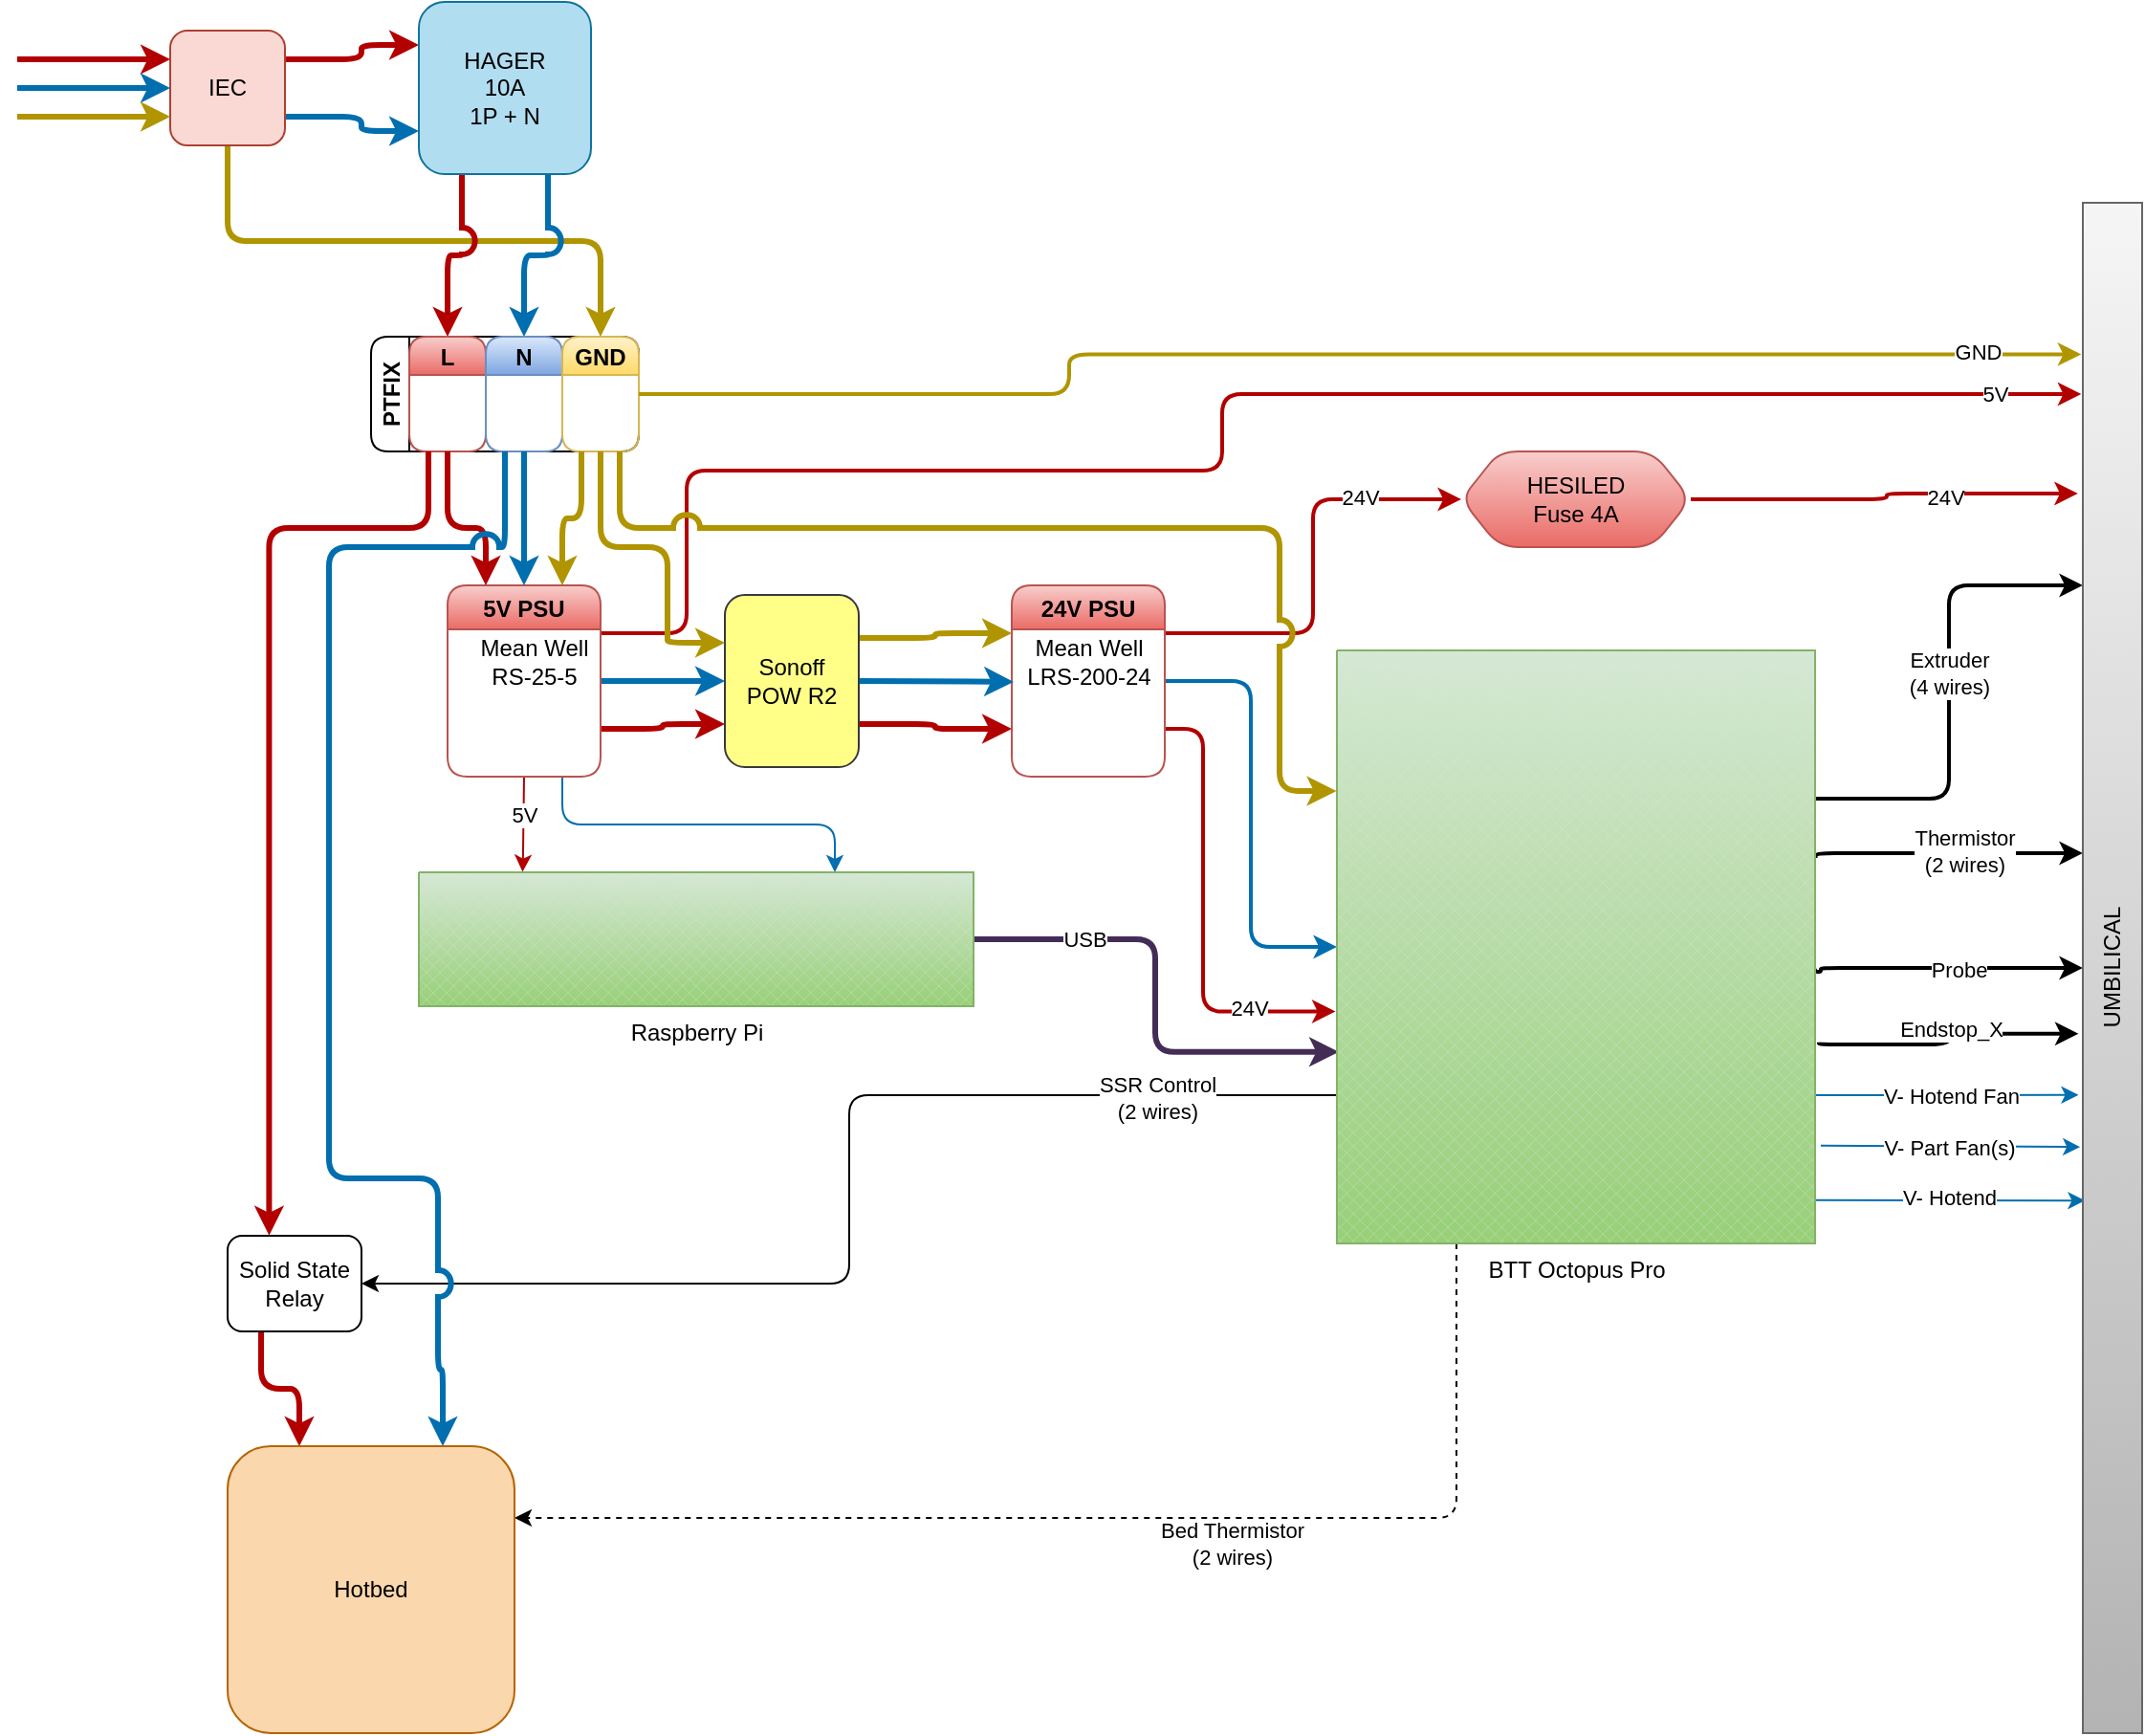 <mxfile version="17.1.2" type="device"><diagram id="QOqqjxcJajb0X-ArDTNi" name="Page-1"><mxGraphModel dx="1440" dy="1272" grid="1" gridSize="10" guides="1" tooltips="1" connect="1" arrows="1" fold="1" page="1" pageScale="1" pageWidth="1169" pageHeight="827" math="0" shadow="0"><root><mxCell id="0"/><mxCell id="1" parent="0"/><mxCell id="SFFyEFczcYYvy0pRGhRm-11" style="edgeStyle=orthogonalEdgeStyle;curved=0;rounded=1;sketch=0;jumpStyle=arc;jumpSize=10;orthogonalLoop=1;jettySize=auto;html=1;exitX=1;exitY=0.25;exitDx=0;exitDy=0;strokeWidth=3;fillColor=#e51400;strokeColor=#B20000;entryX=0;entryY=0.25;entryDx=0;entryDy=0;" edge="1" parent="1" source="SFFyEFczcYYvy0pRGhRm-1" target="SFFyEFczcYYvy0pRGhRm-10"><mxGeometry relative="1" as="geometry"><mxPoint x="220" y="100" as="targetPoint"/><Array as="points"><mxPoint x="200" y="105"/><mxPoint x="200" y="98"/></Array></mxGeometry></mxCell><mxCell id="SFFyEFczcYYvy0pRGhRm-12" style="edgeStyle=orthogonalEdgeStyle;curved=0;rounded=1;sketch=0;jumpStyle=arc;jumpSize=10;orthogonalLoop=1;jettySize=auto;html=1;exitX=1;exitY=0.75;exitDx=0;exitDy=0;strokeWidth=3;fillColor=#1ba1e2;strokeColor=#006EAF;entryX=0;entryY=0.75;entryDx=0;entryDy=0;" edge="1" parent="1" source="SFFyEFczcYYvy0pRGhRm-1" target="SFFyEFczcYYvy0pRGhRm-10"><mxGeometry relative="1" as="geometry"><mxPoint x="230" y="160" as="targetPoint"/><Array as="points"><mxPoint x="200" y="135"/><mxPoint x="200" y="143"/></Array></mxGeometry></mxCell><mxCell id="SFFyEFczcYYvy0pRGhRm-17" style="edgeStyle=orthogonalEdgeStyle;curved=0;rounded=1;sketch=0;jumpStyle=arc;jumpSize=10;orthogonalLoop=1;jettySize=auto;html=1;exitX=0.5;exitY=1;exitDx=0;exitDy=0;entryX=0.5;entryY=0;entryDx=0;entryDy=0;strokeWidth=3;fillColor=#e3c800;strokeColor=#B09500;" edge="1" parent="1" source="SFFyEFczcYYvy0pRGhRm-1" target="SFFyEFczcYYvy0pRGhRm-16"><mxGeometry relative="1" as="geometry"/></mxCell><mxCell id="SFFyEFczcYYvy0pRGhRm-1" value="IEC" style="whiteSpace=wrap;html=1;aspect=fixed;rounded=1;sketch=0;fillColor=#fad9d5;strokeColor=#ae4132;" vertex="1" parent="1"><mxGeometry x="100" y="90" width="60" height="60" as="geometry"/></mxCell><mxCell id="SFFyEFczcYYvy0pRGhRm-4" value="" style="endArrow=classic;html=1;rounded=1;sketch=0;curved=0;jumpStyle=arc;jumpSize=10;entryX=0;entryY=0.25;entryDx=0;entryDy=0;fillColor=#e51400;strokeColor=#B20000;strokeWidth=3;" edge="1" parent="1" target="SFFyEFczcYYvy0pRGhRm-1"><mxGeometry width="50" height="50" relative="1" as="geometry"><mxPoint x="20" y="105" as="sourcePoint"/><mxPoint x="480" y="420" as="targetPoint"/></mxGeometry></mxCell><mxCell id="SFFyEFczcYYvy0pRGhRm-7" value="" style="endArrow=classic;html=1;rounded=1;sketch=0;curved=0;jumpStyle=arc;jumpSize=10;entryX=0;entryY=0.5;entryDx=0;entryDy=0;fillColor=#1ba1e2;strokeColor=#006EAF;strokeWidth=3;" edge="1" parent="1" target="SFFyEFczcYYvy0pRGhRm-1"><mxGeometry width="50" height="50" relative="1" as="geometry"><mxPoint x="20" y="120" as="sourcePoint"/><mxPoint x="70" y="115" as="targetPoint"/></mxGeometry></mxCell><mxCell id="SFFyEFczcYYvy0pRGhRm-9" value="" style="endArrow=classic;html=1;rounded=1;sketch=0;curved=0;jumpStyle=arc;jumpSize=10;entryX=0;entryY=0.75;entryDx=0;entryDy=0;fillColor=#e3c800;strokeColor=#B09500;strokeWidth=3;" edge="1" parent="1" target="SFFyEFczcYYvy0pRGhRm-1"><mxGeometry width="50" height="50" relative="1" as="geometry"><mxPoint x="20" y="135" as="sourcePoint"/><mxPoint x="80" y="125" as="targetPoint"/></mxGeometry></mxCell><mxCell id="SFFyEFczcYYvy0pRGhRm-18" style="edgeStyle=orthogonalEdgeStyle;curved=0;rounded=1;sketch=0;jumpStyle=arc;jumpSize=10;orthogonalLoop=1;jettySize=auto;html=1;exitX=0.25;exitY=1;exitDx=0;exitDy=0;entryX=0.5;entryY=0;entryDx=0;entryDy=0;strokeWidth=3;fillColor=#e51400;strokeColor=#B20000;" edge="1" parent="1" source="SFFyEFczcYYvy0pRGhRm-10" target="SFFyEFczcYYvy0pRGhRm-14"><mxGeometry relative="1" as="geometry"/></mxCell><mxCell id="SFFyEFczcYYvy0pRGhRm-19" style="edgeStyle=orthogonalEdgeStyle;curved=0;rounded=1;sketch=0;jumpStyle=arc;jumpSize=10;orthogonalLoop=1;jettySize=auto;html=1;exitX=0.75;exitY=1;exitDx=0;exitDy=0;entryX=0.5;entryY=0;entryDx=0;entryDy=0;strokeWidth=3;fillColor=#1ba1e2;strokeColor=#006EAF;" edge="1" parent="1" source="SFFyEFczcYYvy0pRGhRm-10" target="SFFyEFczcYYvy0pRGhRm-15"><mxGeometry relative="1" as="geometry"/></mxCell><mxCell id="SFFyEFczcYYvy0pRGhRm-10" value="&lt;div&gt;HAGER&lt;/div&gt;&lt;div&gt;10A&lt;/div&gt;&lt;div&gt;1P + N&lt;br&gt;&lt;/div&gt;" style="whiteSpace=wrap;html=1;aspect=fixed;rounded=1;sketch=0;fillColor=#b1ddf0;strokeColor=#10739e;" vertex="1" parent="1"><mxGeometry x="230" y="75" width="90" height="90" as="geometry"/></mxCell><mxCell id="SFFyEFczcYYvy0pRGhRm-13" value="PTFIX" style="swimlane;childLayout=stackLayout;resizeParent=1;resizeParentMax=0;startSize=20;horizontal=0;horizontalStack=1;rounded=1;sketch=0;" vertex="1" parent="1"><mxGeometry x="205" y="250" width="140" height="60" as="geometry"/></mxCell><mxCell id="SFFyEFczcYYvy0pRGhRm-14" value="L" style="swimlane;startSize=20;rounded=1;sketch=0;fillColor=#f8cecc;gradientColor=#ea6b66;strokeColor=#b85450;" vertex="1" parent="SFFyEFczcYYvy0pRGhRm-13"><mxGeometry x="20" width="40" height="60" as="geometry"/></mxCell><mxCell id="SFFyEFczcYYvy0pRGhRm-15" value="N" style="swimlane;startSize=20;rounded=1;sketch=0;fillColor=#dae8fc;gradientColor=#7ea6e0;strokeColor=#6c8ebf;" vertex="1" parent="SFFyEFczcYYvy0pRGhRm-13"><mxGeometry x="60" width="40" height="60" as="geometry"/></mxCell><mxCell id="SFFyEFczcYYvy0pRGhRm-16" value="GND" style="swimlane;startSize=20;rounded=1;sketch=0;fillColor=#fff2cc;gradientColor=#ffd966;strokeColor=#d6b656;" vertex="1" parent="SFFyEFczcYYvy0pRGhRm-13"><mxGeometry x="100" width="40" height="60" as="geometry"/></mxCell><mxCell id="SFFyEFczcYYvy0pRGhRm-33" style="edgeStyle=orthogonalEdgeStyle;curved=0;rounded=1;sketch=0;jumpStyle=arc;jumpSize=10;orthogonalLoop=1;jettySize=auto;html=1;exitX=1;exitY=0.5;exitDx=0;exitDy=0;entryX=0;entryY=0.5;entryDx=0;entryDy=0;strokeWidth=3;fillColor=#1ba1e2;strokeColor=#006EAF;" edge="1" parent="1" source="SFFyEFczcYYvy0pRGhRm-21" target="SFFyEFczcYYvy0pRGhRm-32"><mxGeometry relative="1" as="geometry"/></mxCell><mxCell id="SFFyEFczcYYvy0pRGhRm-34" style="edgeStyle=orthogonalEdgeStyle;curved=0;rounded=1;sketch=0;jumpStyle=arc;jumpSize=10;orthogonalLoop=1;jettySize=auto;html=1;exitX=1;exitY=0.75;exitDx=0;exitDy=0;entryX=0;entryY=0.75;entryDx=0;entryDy=0;strokeWidth=3;fillColor=#e51400;strokeColor=#B20000;" edge="1" parent="1" source="SFFyEFczcYYvy0pRGhRm-21" target="SFFyEFczcYYvy0pRGhRm-32"><mxGeometry relative="1" as="geometry"/></mxCell><mxCell id="SFFyEFczcYYvy0pRGhRm-37" style="edgeStyle=orthogonalEdgeStyle;curved=0;rounded=1;sketch=0;jumpStyle=arc;jumpSize=10;orthogonalLoop=1;jettySize=auto;html=1;exitX=0.5;exitY=1;exitDx=0;exitDy=0;entryX=0.187;entryY=-0.003;entryDx=0;entryDy=0;entryPerimeter=0;strokeWidth=1;fillColor=#e51400;strokeColor=#B20000;" edge="1" parent="1" source="SFFyEFczcYYvy0pRGhRm-21" target="SFFyEFczcYYvy0pRGhRm-25"><mxGeometry relative="1" as="geometry"><mxPoint x="266.25" y="480.0" as="sourcePoint"/><mxPoint x="283.75" y="530" as="targetPoint"/></mxGeometry></mxCell><mxCell id="SFFyEFczcYYvy0pRGhRm-61" value="5V" style="edgeLabel;html=1;align=center;verticalAlign=middle;resizable=0;points=[];" vertex="1" connectable="0" parent="SFFyEFczcYYvy0pRGhRm-37"><mxGeometry x="0.154" y="-3" relative="1" as="geometry"><mxPoint x="4" y="-8" as="offset"/></mxGeometry></mxCell><mxCell id="SFFyEFczcYYvy0pRGhRm-38" style="edgeStyle=orthogonalEdgeStyle;curved=0;rounded=1;sketch=0;jumpStyle=arc;jumpSize=10;orthogonalLoop=1;jettySize=auto;html=1;exitX=0.75;exitY=1;exitDx=0;exitDy=0;entryX=0.75;entryY=0;entryDx=0;entryDy=0;entryPerimeter=0;strokeWidth=1;fillColor=#1ba1e2;strokeColor=#006EAF;" edge="1" parent="1" source="SFFyEFczcYYvy0pRGhRm-21" target="SFFyEFczcYYvy0pRGhRm-25"><mxGeometry relative="1" as="geometry"/></mxCell><mxCell id="SFFyEFczcYYvy0pRGhRm-62" style="edgeStyle=orthogonalEdgeStyle;curved=0;rounded=1;sketch=0;jumpStyle=arc;jumpSize=10;orthogonalLoop=1;jettySize=auto;html=1;exitX=1;exitY=0.25;exitDx=0;exitDy=0;strokeWidth=2;fillColor=#e51400;strokeColor=#B20000;entryX=-0.027;entryY=0.125;entryDx=0;entryDy=0;entryPerimeter=0;" edge="1" parent="1" source="SFFyEFczcYYvy0pRGhRm-21" target="SFFyEFczcYYvy0pRGhRm-69"><mxGeometry relative="1" as="geometry"><mxPoint x="1020" y="280" as="targetPoint"/><Array as="points"><mxPoint x="370" y="405"/><mxPoint x="370" y="320"/><mxPoint x="650" y="320"/><mxPoint x="650" y="280"/></Array></mxGeometry></mxCell><mxCell id="SFFyEFczcYYvy0pRGhRm-65" value="5V" style="edgeLabel;html=1;align=center;verticalAlign=middle;resizable=0;points=[];" vertex="1" connectable="0" parent="SFFyEFczcYYvy0pRGhRm-62"><mxGeometry x="0.858" y="-1" relative="1" as="geometry"><mxPoint x="18" y="-1" as="offset"/></mxGeometry></mxCell><mxCell id="SFFyEFczcYYvy0pRGhRm-21" value="5V PSU" style="swimlane;rounded=1;sketch=0;fillColor=#f8cecc;gradientColor=#ea6b66;strokeColor=#b85450;" vertex="1" parent="1"><mxGeometry x="245" y="380" width="80" height="100" as="geometry"/></mxCell><mxCell id="SFFyEFczcYYvy0pRGhRm-48" style="edgeStyle=orthogonalEdgeStyle;curved=0;rounded=1;sketch=0;jumpStyle=arc;jumpSize=10;orthogonalLoop=1;jettySize=auto;html=1;exitX=1;exitY=0.5;exitDx=0;exitDy=0;entryX=0;entryY=0.5;entryDx=0;entryDy=0;entryPerimeter=0;strokeWidth=2;fillColor=#1ba1e2;strokeColor=#006EAF;" edge="1" parent="1" source="SFFyEFczcYYvy0pRGhRm-22" target="SFFyEFczcYYvy0pRGhRm-26"><mxGeometry relative="1" as="geometry"/></mxCell><mxCell id="SFFyEFczcYYvy0pRGhRm-49" style="edgeStyle=orthogonalEdgeStyle;curved=0;rounded=1;sketch=0;jumpStyle=arc;jumpSize=10;orthogonalLoop=1;jettySize=auto;html=1;exitX=1;exitY=0.75;exitDx=0;exitDy=0;entryX=-0.003;entryY=0.609;entryDx=0;entryDy=0;entryPerimeter=0;strokeWidth=2;fillColor=#e51400;strokeColor=#B20000;" edge="1" parent="1" source="SFFyEFczcYYvy0pRGhRm-22" target="SFFyEFczcYYvy0pRGhRm-26"><mxGeometry relative="1" as="geometry"><Array as="points"><mxPoint x="640" y="455"/><mxPoint x="640" y="603"/></Array></mxGeometry></mxCell><mxCell id="SFFyEFczcYYvy0pRGhRm-60" value="24V" style="edgeLabel;html=1;align=center;verticalAlign=middle;resizable=0;points=[];" vertex="1" connectable="0" parent="SFFyEFczcYYvy0pRGhRm-49"><mxGeometry x="0.616" y="2" relative="1" as="geometry"><mxPoint as="offset"/></mxGeometry></mxCell><mxCell id="SFFyEFczcYYvy0pRGhRm-58" style="edgeStyle=orthogonalEdgeStyle;curved=0;rounded=1;sketch=0;jumpStyle=arc;jumpSize=10;orthogonalLoop=1;jettySize=auto;html=1;exitX=1;exitY=0.25;exitDx=0;exitDy=0;entryX=0;entryY=0.5;entryDx=0;entryDy=0;strokeWidth=2;fillColor=#e51400;strokeColor=#B20000;" edge="1" parent="1" source="SFFyEFczcYYvy0pRGhRm-22" target="SFFyEFczcYYvy0pRGhRm-57"><mxGeometry relative="1" as="geometry"/></mxCell><mxCell id="SFFyEFczcYYvy0pRGhRm-59" value="24V" style="edgeLabel;html=1;align=center;verticalAlign=middle;resizable=0;points=[];" vertex="1" connectable="0" parent="SFFyEFczcYYvy0pRGhRm-58"><mxGeometry x="0.525" y="1" relative="1" as="geometry"><mxPoint as="offset"/></mxGeometry></mxCell><mxCell id="SFFyEFczcYYvy0pRGhRm-22" value="24V PSU" style="swimlane;rounded=1;sketch=0;fillColor=#f8cecc;gradientColor=#ea6b66;strokeColor=#b85450;" vertex="1" parent="1"><mxGeometry x="540" y="380" width="80" height="100" as="geometry"/></mxCell><mxCell id="SFFyEFczcYYvy0pRGhRm-24" value="&lt;div&gt;Mean Well&lt;/div&gt;&lt;div&gt;LRS-200-24&lt;br&gt;&lt;/div&gt;" style="text;html=1;align=center;verticalAlign=middle;resizable=0;points=[];autosize=1;strokeColor=none;fillColor=none;" vertex="1" parent="SFFyEFczcYYvy0pRGhRm-22"><mxGeometry y="25" width="80" height="30" as="geometry"/></mxCell><mxCell id="SFFyEFczcYYvy0pRGhRm-23" value="&lt;div&gt;Mean Well&lt;/div&gt;&lt;div&gt;RS-25-5&lt;br&gt;&lt;/div&gt;" style="text;html=1;align=center;verticalAlign=middle;resizable=0;points=[];autosize=1;strokeColor=none;fillColor=none;" vertex="1" parent="1"><mxGeometry x="255" y="405" width="70" height="30" as="geometry"/></mxCell><mxCell id="SFFyEFczcYYvy0pRGhRm-85" style="edgeStyle=orthogonalEdgeStyle;curved=0;rounded=1;sketch=0;jumpStyle=arc;jumpSize=10;orthogonalLoop=1;jettySize=auto;html=1;exitX=1;exitY=0.5;exitDx=0;exitDy=0;exitPerimeter=0;entryX=0.004;entryY=0.677;entryDx=0;entryDy=0;entryPerimeter=0;strokeWidth=3;fillColor=#76608a;strokeColor=#432D57;" edge="1" parent="1" source="SFFyEFczcYYvy0pRGhRm-25" target="SFFyEFczcYYvy0pRGhRm-26"><mxGeometry relative="1" as="geometry"/></mxCell><mxCell id="SFFyEFczcYYvy0pRGhRm-86" value="USB" style="edgeLabel;html=1;align=center;verticalAlign=middle;resizable=0;points=[];" vertex="1" connectable="0" parent="SFFyEFczcYYvy0pRGhRm-85"><mxGeometry x="-0.536" relative="1" as="geometry"><mxPoint as="offset"/></mxGeometry></mxCell><mxCell id="SFFyEFczcYYvy0pRGhRm-25" value="Raspberry Pi" style="verticalLabelPosition=bottom;verticalAlign=top;html=1;shape=mxgraph.basic.patternFillRect;fillStyle=diagGrid;step=5;fillStrokeWidth=0.2;fillStrokeColor=#dddddd;rounded=1;sketch=0;fillColor=#d5e8d4;gradientColor=#97d077;strokeColor=#82b366;" vertex="1" parent="1"><mxGeometry x="230" y="530" width="290" height="70" as="geometry"/></mxCell><mxCell id="SFFyEFczcYYvy0pRGhRm-45" style="edgeStyle=orthogonalEdgeStyle;curved=0;rounded=1;sketch=0;jumpStyle=arc;jumpSize=10;orthogonalLoop=1;jettySize=auto;html=1;exitX=0;exitY=0.75;exitDx=0;exitDy=0;exitPerimeter=0;entryX=1;entryY=0.5;entryDx=0;entryDy=0;strokeWidth=1;" edge="1" parent="1" source="SFFyEFczcYYvy0pRGhRm-26" target="SFFyEFczcYYvy0pRGhRm-28"><mxGeometry relative="1" as="geometry"><Array as="points"><mxPoint x="455" y="646"/><mxPoint x="455" y="745"/></Array></mxGeometry></mxCell><mxCell id="SFFyEFczcYYvy0pRGhRm-74" value="&lt;div&gt;SSR Control&lt;/div&gt;&lt;div&gt;(2 wires)&lt;br&gt;&lt;/div&gt;" style="edgeLabel;html=1;align=center;verticalAlign=middle;resizable=0;points=[];" vertex="1" connectable="0" parent="SFFyEFczcYYvy0pRGhRm-45"><mxGeometry x="-0.691" y="1" relative="1" as="geometry"><mxPoint as="offset"/></mxGeometry></mxCell><mxCell id="SFFyEFczcYYvy0pRGhRm-53" style="edgeStyle=orthogonalEdgeStyle;curved=0;rounded=1;sketch=0;jumpStyle=arc;jumpSize=10;orthogonalLoop=1;jettySize=auto;html=1;exitX=0.25;exitY=1;exitDx=0;exitDy=0;exitPerimeter=0;entryX=1;entryY=0.25;entryDx=0;entryDy=0;strokeWidth=1;dashed=1;" edge="1" parent="1" source="SFFyEFczcYYvy0pRGhRm-26" target="SFFyEFczcYYvy0pRGhRm-42"><mxGeometry relative="1" as="geometry"/></mxCell><mxCell id="SFFyEFczcYYvy0pRGhRm-54" value="&lt;div&gt;Bed Thermistor&lt;/div&gt;&lt;div&gt;(2 wires)&lt;br&gt;&lt;/div&gt;" style="edgeLabel;html=1;align=center;verticalAlign=middle;resizable=0;points=[];" vertex="1" connectable="0" parent="SFFyEFczcYYvy0pRGhRm-53"><mxGeometry x="-0.177" y="1" relative="1" as="geometry"><mxPoint y="12" as="offset"/></mxGeometry></mxCell><mxCell id="SFFyEFczcYYvy0pRGhRm-70" style="edgeStyle=orthogonalEdgeStyle;curved=0;rounded=1;sketch=0;jumpStyle=arc;jumpSize=10;orthogonalLoop=1;jettySize=auto;html=1;exitX=1;exitY=0.25;exitDx=0;exitDy=0;exitPerimeter=0;entryX=0;entryY=0.25;entryDx=0;entryDy=0;strokeWidth=2;" edge="1" parent="1" source="SFFyEFczcYYvy0pRGhRm-26" target="SFFyEFczcYYvy0pRGhRm-69"><mxGeometry relative="1" as="geometry"/></mxCell><mxCell id="SFFyEFczcYYvy0pRGhRm-71" value="&lt;div&gt;Extruder&lt;/div&gt;&lt;div&gt;(4 wires)&lt;br&gt;&lt;/div&gt;" style="edgeLabel;html=1;align=center;verticalAlign=middle;resizable=0;points=[];" vertex="1" connectable="0" parent="SFFyEFczcYYvy0pRGhRm-70"><mxGeometry x="0.078" relative="1" as="geometry"><mxPoint as="offset"/></mxGeometry></mxCell><mxCell id="SFFyEFczcYYvy0pRGhRm-72" style="edgeStyle=orthogonalEdgeStyle;curved=0;rounded=1;sketch=0;jumpStyle=arc;jumpSize=10;orthogonalLoop=1;jettySize=auto;html=1;exitX=1.001;exitY=0.35;exitDx=0;exitDy=0;exitPerimeter=0;entryX=0;entryY=0.425;entryDx=0;entryDy=0;entryPerimeter=0;strokeWidth=2;" edge="1" parent="1" source="SFFyEFczcYYvy0pRGhRm-26" target="SFFyEFczcYYvy0pRGhRm-69"><mxGeometry relative="1" as="geometry"><Array as="points"><mxPoint x="960" y="520"/></Array></mxGeometry></mxCell><mxCell id="SFFyEFczcYYvy0pRGhRm-73" value="&lt;div&gt;Thermistor&lt;/div&gt;&lt;div&gt;(2 wires)&lt;br&gt;&lt;/div&gt;" style="edgeLabel;html=1;align=center;verticalAlign=middle;resizable=0;points=[];" vertex="1" connectable="0" parent="SFFyEFczcYYvy0pRGhRm-72"><mxGeometry x="0.117" y="1" relative="1" as="geometry"><mxPoint as="offset"/></mxGeometry></mxCell><mxCell id="SFFyEFczcYYvy0pRGhRm-75" style="edgeStyle=orthogonalEdgeStyle;curved=0;rounded=1;sketch=0;jumpStyle=arc;jumpSize=10;orthogonalLoop=1;jettySize=auto;html=1;exitX=0.998;exitY=0.526;exitDx=0;exitDy=0;exitPerimeter=0;entryX=0;entryY=0.5;entryDx=0;entryDy=0;strokeWidth=2;" edge="1" parent="1" source="SFFyEFczcYYvy0pRGhRm-26" target="SFFyEFczcYYvy0pRGhRm-69"><mxGeometry relative="1" as="geometry"><Array as="points"><mxPoint x="959" y="582"/><mxPoint x="963" y="582"/><mxPoint x="963" y="580"/></Array></mxGeometry></mxCell><mxCell id="SFFyEFczcYYvy0pRGhRm-76" value="Probe" style="edgeLabel;html=1;align=center;verticalAlign=middle;resizable=0;points=[];" vertex="1" connectable="0" parent="SFFyEFczcYYvy0pRGhRm-75"><mxGeometry x="0.113" y="-1" relative="1" as="geometry"><mxPoint as="offset"/></mxGeometry></mxCell><mxCell id="SFFyEFczcYYvy0pRGhRm-77" style="edgeStyle=orthogonalEdgeStyle;curved=0;rounded=1;sketch=0;jumpStyle=arc;jumpSize=10;orthogonalLoop=1;jettySize=auto;html=1;exitX=1.008;exitY=0.661;exitDx=0;exitDy=0;exitPerimeter=0;entryX=-0.073;entryY=0.543;entryDx=0;entryDy=0;entryPerimeter=0;strokeWidth=2;" edge="1" parent="1" source="SFFyEFczcYYvy0pRGhRm-26" target="SFFyEFczcYYvy0pRGhRm-69"><mxGeometry relative="1" as="geometry"><Array as="points"><mxPoint x="962" y="620"/><mxPoint x="1030" y="620"/><mxPoint x="1030" y="614"/></Array></mxGeometry></mxCell><mxCell id="SFFyEFczcYYvy0pRGhRm-78" value="Endstop_X" style="edgeLabel;html=1;align=center;verticalAlign=middle;resizable=0;points=[];" vertex="1" connectable="0" parent="SFFyEFczcYYvy0pRGhRm-77"><mxGeometry x="0.337" y="3" relative="1" as="geometry"><mxPoint x="-20" as="offset"/></mxGeometry></mxCell><mxCell id="SFFyEFczcYYvy0pRGhRm-79" style="edgeStyle=orthogonalEdgeStyle;curved=0;rounded=1;sketch=0;jumpStyle=arc;jumpSize=10;orthogonalLoop=1;jettySize=auto;html=1;exitX=1;exitY=0.75;exitDx=0;exitDy=0;exitPerimeter=0;entryX=-0.073;entryY=0.583;entryDx=0;entryDy=0;entryPerimeter=0;strokeWidth=1;fillColor=#1ba1e2;strokeColor=#006EAF;" edge="1" parent="1" source="SFFyEFczcYYvy0pRGhRm-26" target="SFFyEFczcYYvy0pRGhRm-69"><mxGeometry relative="1" as="geometry"/></mxCell><mxCell id="SFFyEFczcYYvy0pRGhRm-82" value="V- Hotend Fan" style="edgeLabel;html=1;align=center;verticalAlign=middle;resizable=0;points=[];" vertex="1" connectable="0" parent="SFFyEFczcYYvy0pRGhRm-79"><mxGeometry x="0.373" relative="1" as="geometry"><mxPoint x="-24" as="offset"/></mxGeometry></mxCell><mxCell id="SFFyEFczcYYvy0pRGhRm-80" style="edgeStyle=orthogonalEdgeStyle;curved=0;rounded=1;sketch=0;jumpStyle=arc;jumpSize=10;orthogonalLoop=1;jettySize=auto;html=1;exitX=1.012;exitY=0.835;exitDx=0;exitDy=0;exitPerimeter=0;entryX=-0.045;entryY=0.617;entryDx=0;entryDy=0;entryPerimeter=0;strokeWidth=1;fillColor=#1ba1e2;strokeColor=#006EAF;" edge="1" parent="1" source="SFFyEFczcYYvy0pRGhRm-26" target="SFFyEFczcYYvy0pRGhRm-69"><mxGeometry relative="1" as="geometry"/></mxCell><mxCell id="SFFyEFczcYYvy0pRGhRm-83" value="V- Part Fan(s)" style="edgeLabel;html=1;align=center;verticalAlign=middle;resizable=0;points=[];" vertex="1" connectable="0" parent="SFFyEFczcYYvy0pRGhRm-80"><mxGeometry x="0.311" relative="1" as="geometry"><mxPoint x="-22" as="offset"/></mxGeometry></mxCell><mxCell id="SFFyEFczcYYvy0pRGhRm-81" style="edgeStyle=orthogonalEdgeStyle;curved=0;rounded=1;sketch=0;jumpStyle=arc;jumpSize=10;orthogonalLoop=1;jettySize=auto;html=1;exitX=1.001;exitY=0.927;exitDx=0;exitDy=0;exitPerimeter=0;entryX=0.039;entryY=0.652;entryDx=0;entryDy=0;entryPerimeter=0;strokeWidth=1;fillColor=#1ba1e2;strokeColor=#006EAF;" edge="1" parent="1" source="SFFyEFczcYYvy0pRGhRm-26" target="SFFyEFczcYYvy0pRGhRm-69"><mxGeometry relative="1" as="geometry"/></mxCell><mxCell id="SFFyEFczcYYvy0pRGhRm-84" value="V- Hotend" style="edgeLabel;html=1;align=center;verticalAlign=middle;resizable=0;points=[];" vertex="1" connectable="0" parent="SFFyEFczcYYvy0pRGhRm-81"><mxGeometry x="0.238" y="-2" relative="1" as="geometry"><mxPoint x="-18" y="-4" as="offset"/></mxGeometry></mxCell><mxCell id="SFFyEFczcYYvy0pRGhRm-26" value="BTT Octopus Pro" style="verticalLabelPosition=bottom;verticalAlign=top;html=1;shape=mxgraph.basic.patternFillRect;fillStyle=diagGrid;step=5;fillStrokeWidth=0.2;fillStrokeColor=#dddddd;rounded=1;sketch=0;fillColor=#d5e8d4;gradientColor=#97d077;strokeColor=#82b366;" vertex="1" parent="1"><mxGeometry x="710" y="414" width="250" height="310" as="geometry"/></mxCell><mxCell id="SFFyEFczcYYvy0pRGhRm-43" style="edgeStyle=orthogonalEdgeStyle;curved=0;rounded=1;sketch=0;jumpStyle=arc;jumpSize=10;orthogonalLoop=1;jettySize=auto;html=1;exitX=0.25;exitY=1;exitDx=0;exitDy=0;entryX=0.25;entryY=0;entryDx=0;entryDy=0;strokeWidth=3;fillColor=#e51400;strokeColor=#B20000;" edge="1" parent="1" source="SFFyEFczcYYvy0pRGhRm-28" target="SFFyEFczcYYvy0pRGhRm-42"><mxGeometry relative="1" as="geometry"/></mxCell><mxCell id="SFFyEFczcYYvy0pRGhRm-29" style="edgeStyle=orthogonalEdgeStyle;curved=0;rounded=1;sketch=0;jumpStyle=arc;jumpSize=10;orthogonalLoop=1;jettySize=auto;html=1;exitX=0.25;exitY=1;exitDx=0;exitDy=0;entryX=0.75;entryY=0;entryDx=0;entryDy=0;strokeWidth=3;fillColor=#e3c800;strokeColor=#B09500;" edge="1" parent="1" source="SFFyEFczcYYvy0pRGhRm-16" target="SFFyEFczcYYvy0pRGhRm-21"><mxGeometry relative="1" as="geometry"/></mxCell><mxCell id="SFFyEFczcYYvy0pRGhRm-30" style="edgeStyle=orthogonalEdgeStyle;curved=0;rounded=1;sketch=0;jumpStyle=arc;jumpSize=10;orthogonalLoop=1;jettySize=auto;html=1;exitX=0.5;exitY=1;exitDx=0;exitDy=0;entryX=0.5;entryY=0;entryDx=0;entryDy=0;strokeWidth=3;fillColor=#1ba1e2;strokeColor=#006EAF;" edge="1" parent="1" source="SFFyEFczcYYvy0pRGhRm-15" target="SFFyEFczcYYvy0pRGhRm-21"><mxGeometry relative="1" as="geometry"/></mxCell><mxCell id="SFFyEFczcYYvy0pRGhRm-31" style="edgeStyle=orthogonalEdgeStyle;curved=0;rounded=1;sketch=0;jumpStyle=arc;jumpSize=10;orthogonalLoop=1;jettySize=auto;html=1;exitX=0.5;exitY=1;exitDx=0;exitDy=0;entryX=0.25;entryY=0;entryDx=0;entryDy=0;strokeWidth=3;fillColor=#e51400;strokeColor=#B20000;" edge="1" parent="1" source="SFFyEFczcYYvy0pRGhRm-14" target="SFFyEFczcYYvy0pRGhRm-21"><mxGeometry relative="1" as="geometry"><Array as="points"><mxPoint x="245" y="350"/><mxPoint x="265" y="350"/></Array></mxGeometry></mxCell><mxCell id="SFFyEFczcYYvy0pRGhRm-35" style="edgeStyle=orthogonalEdgeStyle;curved=0;rounded=1;sketch=0;jumpStyle=arc;jumpSize=10;orthogonalLoop=1;jettySize=auto;html=1;exitX=1;exitY=0.5;exitDx=0;exitDy=0;strokeWidth=3;fillColor=#1ba1e2;strokeColor=#006EAF;entryX=0.013;entryY=0.848;entryDx=0;entryDy=0;entryPerimeter=0;" edge="1" parent="1" source="SFFyEFczcYYvy0pRGhRm-32" target="SFFyEFczcYYvy0pRGhRm-24"><mxGeometry relative="1" as="geometry"/></mxCell><mxCell id="SFFyEFczcYYvy0pRGhRm-36" style="edgeStyle=orthogonalEdgeStyle;curved=0;rounded=1;sketch=0;jumpStyle=arc;jumpSize=10;orthogonalLoop=1;jettySize=auto;html=1;exitX=1;exitY=0.75;exitDx=0;exitDy=0;entryX=0;entryY=0.75;entryDx=0;entryDy=0;strokeWidth=3;fillColor=#e51400;strokeColor=#B20000;" edge="1" parent="1" source="SFFyEFczcYYvy0pRGhRm-32" target="SFFyEFczcYYvy0pRGhRm-22"><mxGeometry relative="1" as="geometry"/></mxCell><mxCell id="SFFyEFczcYYvy0pRGhRm-52" style="edgeStyle=orthogonalEdgeStyle;curved=0;rounded=1;sketch=0;jumpStyle=arc;jumpSize=10;orthogonalLoop=1;jettySize=auto;html=1;exitX=1;exitY=0.25;exitDx=0;exitDy=0;entryX=0;entryY=0.25;entryDx=0;entryDy=0;strokeWidth=3;fillColor=#e3c800;strokeColor=#B09500;" edge="1" parent="1" source="SFFyEFczcYYvy0pRGhRm-32" target="SFFyEFczcYYvy0pRGhRm-22"><mxGeometry relative="1" as="geometry"/></mxCell><mxCell id="SFFyEFczcYYvy0pRGhRm-32" value="&lt;div&gt;Sonoff&lt;/div&gt;&lt;div&gt;POW R2&lt;br&gt;&lt;/div&gt;" style="rounded=1;whiteSpace=wrap;html=1;sketch=0;fillColor=#ffff88;strokeColor=#36393d;" vertex="1" parent="1"><mxGeometry x="390" y="385" width="70" height="90" as="geometry"/></mxCell><mxCell id="SFFyEFczcYYvy0pRGhRm-39" style="edgeStyle=orthogonalEdgeStyle;curved=0;rounded=1;sketch=0;jumpStyle=arc;jumpSize=10;orthogonalLoop=1;jettySize=auto;html=1;exitX=0.25;exitY=1;exitDx=0;exitDy=0;entryX=0.31;entryY=-0.003;entryDx=0;entryDy=0;strokeWidth=3;fillColor=#e51400;strokeColor=#B20000;entryPerimeter=0;" edge="1" parent="1" source="SFFyEFczcYYvy0pRGhRm-14" target="SFFyEFczcYYvy0pRGhRm-28"><mxGeometry relative="1" as="geometry"><Array as="points"><mxPoint x="235" y="350"/><mxPoint x="152" y="350"/></Array></mxGeometry></mxCell><mxCell id="SFFyEFczcYYvy0pRGhRm-44" style="edgeStyle=orthogonalEdgeStyle;curved=0;rounded=1;sketch=0;jumpStyle=arc;jumpSize=10;orthogonalLoop=1;jettySize=auto;html=1;exitX=0.25;exitY=1;exitDx=0;exitDy=0;entryX=0.75;entryY=0;entryDx=0;entryDy=0;strokeWidth=3;fillColor=#1ba1e2;strokeColor=#006EAF;" edge="1" parent="1" source="SFFyEFczcYYvy0pRGhRm-15" target="SFFyEFczcYYvy0pRGhRm-42"><mxGeometry relative="1" as="geometry"><Array as="points"><mxPoint x="275" y="360"/><mxPoint x="183" y="360"/><mxPoint x="183" y="690"/><mxPoint x="240" y="690"/><mxPoint x="240" y="790"/><mxPoint x="243" y="790"/></Array></mxGeometry></mxCell><mxCell id="SFFyEFczcYYvy0pRGhRm-42" value="Hotbed" style="whiteSpace=wrap;html=1;aspect=fixed;rounded=1;sketch=0;fillColor=#fad7ac;strokeColor=#b46504;" vertex="1" parent="1"><mxGeometry x="130" y="830" width="150" height="150" as="geometry"/></mxCell><mxCell id="SFFyEFczcYYvy0pRGhRm-28" value="Solid State Relay" style="rounded=1;whiteSpace=wrap;html=1;sketch=0;" vertex="1" parent="1"><mxGeometry x="130" y="720" width="70" height="50" as="geometry"/></mxCell><mxCell id="SFFyEFczcYYvy0pRGhRm-46" style="edgeStyle=orthogonalEdgeStyle;curved=0;rounded=1;sketch=0;jumpStyle=arc;jumpSize=10;orthogonalLoop=1;jettySize=auto;html=1;exitX=0.5;exitY=1;exitDx=0;exitDy=0;strokeWidth=3;fillColor=#e3c800;strokeColor=#B09500;" edge="1" parent="1" source="SFFyEFczcYYvy0pRGhRm-16" target="SFFyEFczcYYvy0pRGhRm-32"><mxGeometry relative="1" as="geometry"><Array as="points"><mxPoint x="325" y="360"/><mxPoint x="360" y="360"/><mxPoint x="360" y="410"/></Array></mxGeometry></mxCell><mxCell id="SFFyEFczcYYvy0pRGhRm-47" style="edgeStyle=orthogonalEdgeStyle;curved=0;rounded=1;sketch=0;jumpStyle=arc;jumpSize=10;orthogonalLoop=1;jettySize=auto;html=1;exitX=0.75;exitY=1;exitDx=0;exitDy=0;entryX=-0.001;entryY=0.237;entryDx=0;entryDy=0;entryPerimeter=0;strokeWidth=3;fillColor=#e3c800;strokeColor=#B09500;" edge="1" parent="1" source="SFFyEFczcYYvy0pRGhRm-16" target="SFFyEFczcYYvy0pRGhRm-26"><mxGeometry relative="1" as="geometry"><Array as="points"><mxPoint x="335" y="350"/><mxPoint x="680" y="350"/><mxPoint x="680" y="487"/></Array></mxGeometry></mxCell><mxCell id="SFFyEFczcYYvy0pRGhRm-63" style="edgeStyle=orthogonalEdgeStyle;curved=0;rounded=1;sketch=0;jumpStyle=arc;jumpSize=10;orthogonalLoop=1;jettySize=auto;html=1;exitX=1;exitY=0.5;exitDx=0;exitDy=0;strokeWidth=2;fillColor=#e51400;strokeColor=#B20000;entryX=-0.083;entryY=0.19;entryDx=0;entryDy=0;entryPerimeter=0;" edge="1" parent="1" source="SFFyEFczcYYvy0pRGhRm-57" target="SFFyEFczcYYvy0pRGhRm-69"><mxGeometry relative="1" as="geometry"><mxPoint x="1020" y="335.167" as="targetPoint"/></mxGeometry></mxCell><mxCell id="SFFyEFczcYYvy0pRGhRm-64" value="24V" style="edgeLabel;html=1;align=center;verticalAlign=middle;resizable=0;points=[];" vertex="1" connectable="0" parent="SFFyEFczcYYvy0pRGhRm-63"><mxGeometry x="0.321" y="-2" relative="1" as="geometry"><mxPoint as="offset"/></mxGeometry></mxCell><mxCell id="SFFyEFczcYYvy0pRGhRm-57" value="&lt;div&gt;HESILED&lt;/div&gt;&lt;div&gt;Fuse 4A&lt;br&gt;&lt;/div&gt;" style="shape=hexagon;perimeter=hexagonPerimeter2;whiteSpace=wrap;html=1;fixedSize=1;rounded=1;sketch=0;fillColor=#f8cecc;gradientColor=#ea6b66;strokeColor=#b85450;" vertex="1" parent="1"><mxGeometry x="775" y="310" width="120" height="50" as="geometry"/></mxCell><mxCell id="SFFyEFczcYYvy0pRGhRm-66" style="edgeStyle=orthogonalEdgeStyle;curved=0;rounded=1;sketch=0;jumpStyle=arc;jumpSize=10;orthogonalLoop=1;jettySize=auto;html=1;exitX=1;exitY=0.5;exitDx=0;exitDy=0;strokeWidth=2;fillColor=#e3c800;strokeColor=#B09500;entryX=-0.027;entryY=0.099;entryDx=0;entryDy=0;entryPerimeter=0;" edge="1" parent="1" source="SFFyEFczcYYvy0pRGhRm-16" target="SFFyEFczcYYvy0pRGhRm-69"><mxGeometry relative="1" as="geometry"><mxPoint x="1020" y="260" as="targetPoint"/><Array as="points"><mxPoint x="570" y="280"/><mxPoint x="570" y="259"/></Array></mxGeometry></mxCell><mxCell id="SFFyEFczcYYvy0pRGhRm-67" value="GND" style="edgeLabel;html=1;align=center;verticalAlign=middle;resizable=0;points=[];" vertex="1" connectable="0" parent="SFFyEFczcYYvy0pRGhRm-66"><mxGeometry x="0.861" y="1" relative="1" as="geometry"><mxPoint as="offset"/></mxGeometry></mxCell><mxCell id="SFFyEFczcYYvy0pRGhRm-69" value="UMBILICAL" style="rounded=0;whiteSpace=wrap;html=1;sketch=0;horizontal=0;fillColor=#f5f5f5;gradientColor=#b3b3b3;strokeColor=#666666;" vertex="1" parent="1"><mxGeometry x="1100" y="180" width="31" height="800" as="geometry"/></mxCell></root></mxGraphModel></diagram></mxfile>